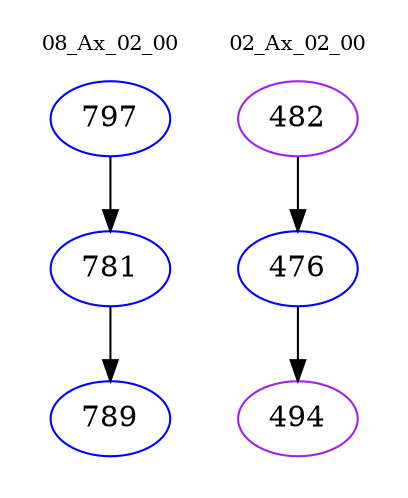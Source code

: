digraph{
subgraph cluster_0 {
color = white
label = "08_Ax_02_00";
fontsize=10;
T0_797 [label="797", color="blue"]
T0_797 -> T0_781 [color="black"]
T0_781 [label="781", color="blue"]
T0_781 -> T0_789 [color="black"]
T0_789 [label="789", color="blue"]
}
subgraph cluster_1 {
color = white
label = "02_Ax_02_00";
fontsize=10;
T1_482 [label="482", color="purple"]
T1_482 -> T1_476 [color="black"]
T1_476 [label="476", color="blue"]
T1_476 -> T1_494 [color="black"]
T1_494 [label="494", color="purple"]
}
}
